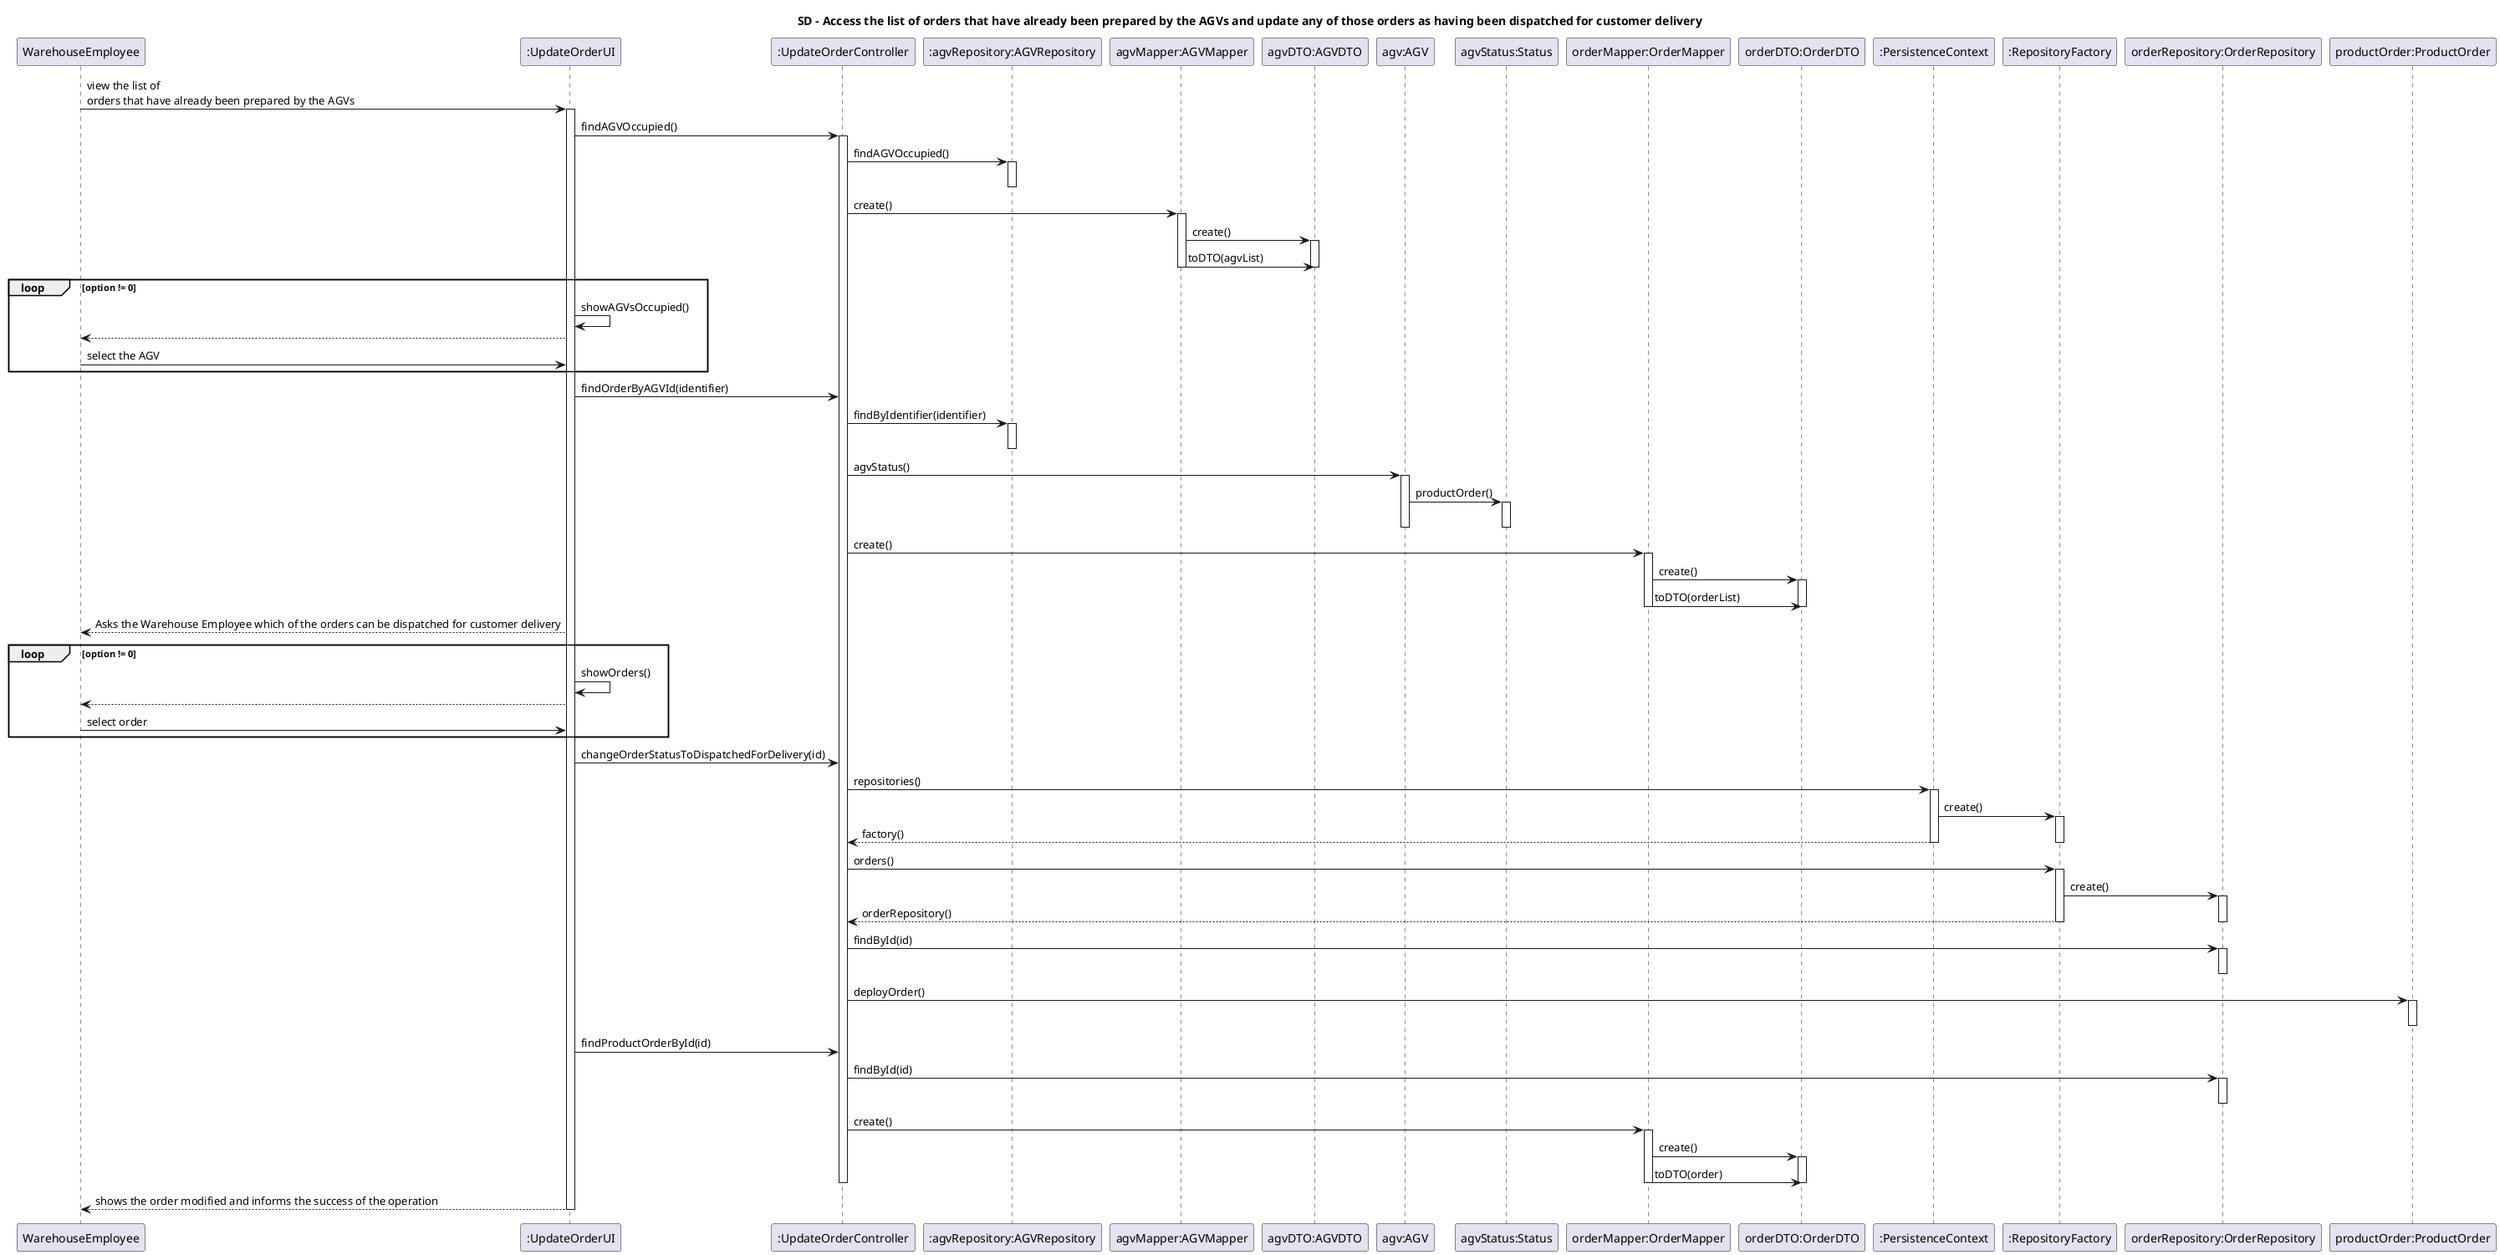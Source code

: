@startuml
title SD - Access the list of orders that have already been prepared by the AGVs and update any of those orders as having been dispatched for customer delivery

        participant "WarehouseEmployee" as whe
		participant ":UpdateOrderUI" as ui
		participant ":UpdateOrderController" as ctrl
		participant ":agvRepository:AGVRepository" as agvRepo
		participant "agvMapper:AGVMapper" as agvMapper
        participant "agvDTO:AGVDTO" as agvDTO
		participant "agv:AGV" as agv
		participant "agvStatus:Status" as agvStatus
		participant "orderMapper:OrderMapper" as orderMapper
        participant "orderDTO:OrderDTO" as orderDTO
		participant ":PersistenceContext" as pc
		participant ":RepositoryFactory" as rf
		participant "orderRepository:OrderRepository" as repo
		participant "productOrder:ProductOrder" as order

        whe->ui: view the list of \norders that have already been prepared by the AGVs
        activate ui
        ui->ctrl: findAGVOccupied()
        activate ctrl
        ctrl->agvRepo: findAGVOccupied()
        activate agvRepo
        deactivate agvRepo

        ctrl->agvMapper: create()
        activate agvMapper
        agvMapper->agvDTO: create()
        activate agvDTO
        agvMapper->agvDTO: toDTO(agvList)
        deactivate agvDTO
        deactivate agvMapper

        loop option != 0
        ui->ui:showAGVsOccupied()
        ui-->whe:
        whe->ui: select the AGV
        end loop

        ui->ctrl: findOrderByAGVId(identifier)
        ctrl->agvRepo: findByIdentifier(identifier)
        activate agvRepo
        deactivate agvRepo
        ctrl->agv: agvStatus()
        activate agv
        agv->agvStatus: productOrder()
        activate agvStatus
        deactivate agv
        deactivate agvStatus

        ctrl->orderMapper: create()
        activate orderMapper
        orderMapper->orderDTO: create()
        activate orderDTO
        orderMapper->orderDTO: toDTO(orderList)
        deactivate orderDTO
        deactivate orderMapper

        ui-->whe: Asks the Warehouse Employee which of the orders can be dispatched for customer delivery

        loop option != 0
        ui->ui:showOrders()
        ui-->whe:
        whe->ui:select order
        end loop

        ui->ctrl: changeOrderStatusToDispatchedForDelivery(id)

        ctrl->pc: repositories()
        activate pc
        pc->rf: create()
        activate rf
        pc-->ctrl: factory()
        deactivate rf
        deactivate pc

        ctrl->rf: orders()
        activate rf
        rf->repo: create()
        activate repo
        rf-->ctrl: orderRepository()
        deactivate repo
        deactivate rf

        ctrl->repo: findById(id)
        activate repo
        deactivate repo
        ctrl->order: deployOrder()
        activate order
        deactivate order
        ui->ctrl: findProductOrderById(id)
        ctrl->repo: findById(id)
        activate repo
        deactivate repo

        ctrl->orderMapper: create()
        activate orderMapper
        orderMapper->orderDTO: create()
        activate orderDTO
        orderMapper->orderDTO: toDTO(order)
        deactivate orderDTO
        deactivate orderMapper

        deactivate ctrl

        ui-->whe: shows the order modified and informs the success of the operation
        deactivate ui

@enduml
